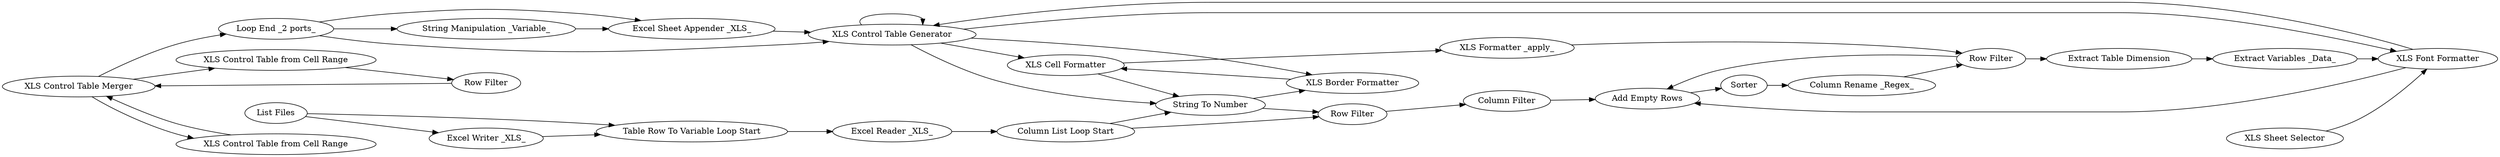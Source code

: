 digraph {
	46 -> 51
	41 -> 42
	45 -> 19
	51 -> 49
	13 -> 14
	19 -> 46
	34 -> 35
	43 -> 39
	42 -> 46
	49 -> 13
	40 -> 41
	46 -> 50
	35 -> 30
	51 -> 38
	46 -> 49
	44 -> 39
	12 -> 13
	52 -> 19
	39 -> 37
	42 -> 30
	30 -> 33
	18 -> 17
	37 -> 44
	50 -> 51
	38 -> 35
	46 -> 42
	39 -> 43
	16 -> 18
	8 -> 12
	33 -> 34
	45 -> 52
	46 -> 46
	45 -> 46
	14 -> 30
	49 -> 50
	35 -> 40
	47 -> 42
	12 -> 49
	39 -> 45
	17 -> 8
	16 -> 17
	45 [label="Loop End _2 ports_"]
	52 [label="String Manipulation _Variable_"]
	18 [label="Excel Writer _XLS_"]
	8 [label="Excel Reader _XLS_"]
	17 [label="Table Row To Variable Loop Start"]
	19 [label="Excel Sheet Appender _XLS_"]
	49 [label="String To Number"]
	41 [label="Extract Variables _Data_"]
	51 [label="XLS Cell Formatter"]
	12 [label="Column List Loop Start"]
	16 [label="List Files"]
	50 [label="XLS Border Formatter"]
	42 [label="XLS Font Formatter"]
	47 [label="XLS Sheet Selector"]
	14 [label="Column Filter"]
	38 [label="XLS Formatter _apply_"]
	43 [label="XLS Control Table from Cell Range"]
	35 [label="Row Filter"]
	44 [label="Row Filter"]
	34 [label="Column Rename _Regex_"]
	13 [label="Row Filter"]
	46 [label="XLS Control Table Generator"]
	40 [label="Extract Table Dimension"]
	39 [label="XLS Control Table Merger"]
	33 [label=Sorter]
	30 [label="Add Empty Rows"]
	37 [label="XLS Control Table from Cell Range"]
	rankdir=LR
}
